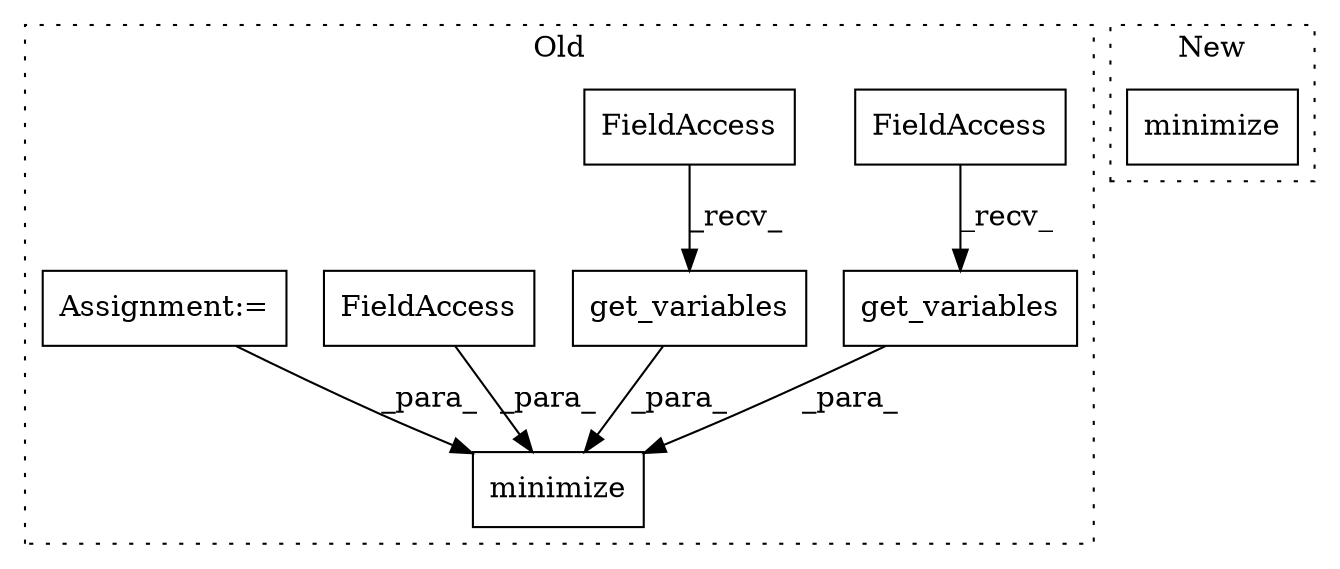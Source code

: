 digraph G {
subgraph cluster0 {
1 [label="get_variables" a="32" s="5562" l="15" shape="box"];
3 [label="FieldAccess" a="22" s="5542" l="19" shape="box"];
4 [label="minimize" a="32" s="5518,5676" l="9,1" shape="box"];
5 [label="get_variables" a="32" s="5626" l="15" shape="box"];
6 [label="FieldAccess" a="22" s="5613" l="12" shape="box"];
7 [label="FieldAccess" a="22" s="5527" l="13" shape="box"];
8 [label="Assignment:=" a="7" s="5321" l="1" shape="box"];
label = "Old";
style="dotted";
}
subgraph cluster1 {
2 [label="minimize" a="32" s="6806,6824" l="9,1" shape="box"];
label = "New";
style="dotted";
}
1 -> 4 [label="_para_"];
3 -> 1 [label="_recv_"];
5 -> 4 [label="_para_"];
6 -> 5 [label="_recv_"];
7 -> 4 [label="_para_"];
8 -> 4 [label="_para_"];
}